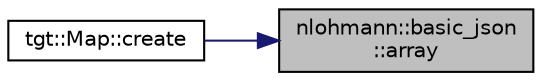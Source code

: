 digraph "nlohmann::basic_json::array"
{
 // LATEX_PDF_SIZE
  edge [fontname="Helvetica",fontsize="10",labelfontname="Helvetica",labelfontsize="10"];
  node [fontname="Helvetica",fontsize="10",shape=record];
  rankdir="RL";
  Node1 [label="nlohmann::basic_json\l::array",height=0.2,width=0.4,color="black", fillcolor="grey75", style="filled", fontcolor="black",tooltip="explicitly create an array from an initializer list"];
  Node1 -> Node2 [dir="back",color="midnightblue",fontsize="10",style="solid"];
  Node2 [label="tgt::Map::create",height=0.2,width=0.4,color="black", fillcolor="white", style="filled",URL="$namespacetgt_1_1_map.html#ae7aca4f710c36d670c8c4ab4d30c731e",tooltip=" "];
}
